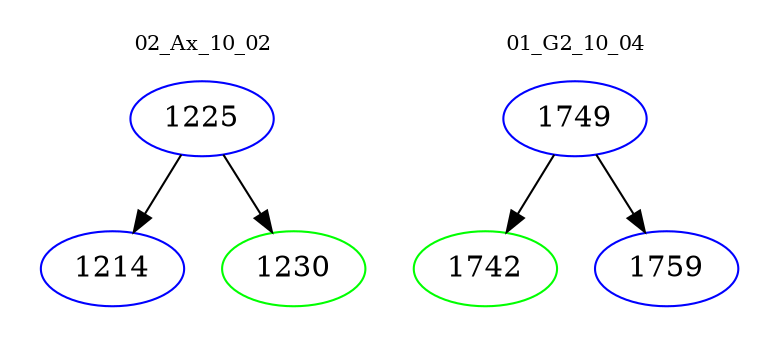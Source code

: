 digraph{
subgraph cluster_0 {
color = white
label = "02_Ax_10_02";
fontsize=10;
T0_1225 [label="1225", color="blue"]
T0_1225 -> T0_1214 [color="black"]
T0_1214 [label="1214", color="blue"]
T0_1225 -> T0_1230 [color="black"]
T0_1230 [label="1230", color="green"]
}
subgraph cluster_1 {
color = white
label = "01_G2_10_04";
fontsize=10;
T1_1749 [label="1749", color="blue"]
T1_1749 -> T1_1742 [color="black"]
T1_1742 [label="1742", color="green"]
T1_1749 -> T1_1759 [color="black"]
T1_1759 [label="1759", color="blue"]
}
}
